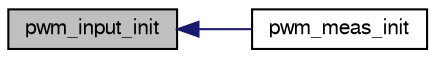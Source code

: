 digraph "pwm_input_init"
{
  edge [fontname="FreeSans",fontsize="10",labelfontname="FreeSans",labelfontsize="10"];
  node [fontname="FreeSans",fontsize="10",shape=record];
  rankdir="LR";
  Node1 [label="pwm_input_init",height=0.2,width=0.4,color="black", fillcolor="grey75", style="filled", fontcolor="black"];
  Node1 -> Node2 [dir="back",color="midnightblue",fontsize="10",style="solid",fontname="FreeSans"];
  Node2 [label="pwm_meas_init",height=0.2,width=0.4,color="black", fillcolor="white", style="filled",URL="$pwm__meas_8h.html#a84d3630a1807bc21333ea5cf9e9357f8"];
}
